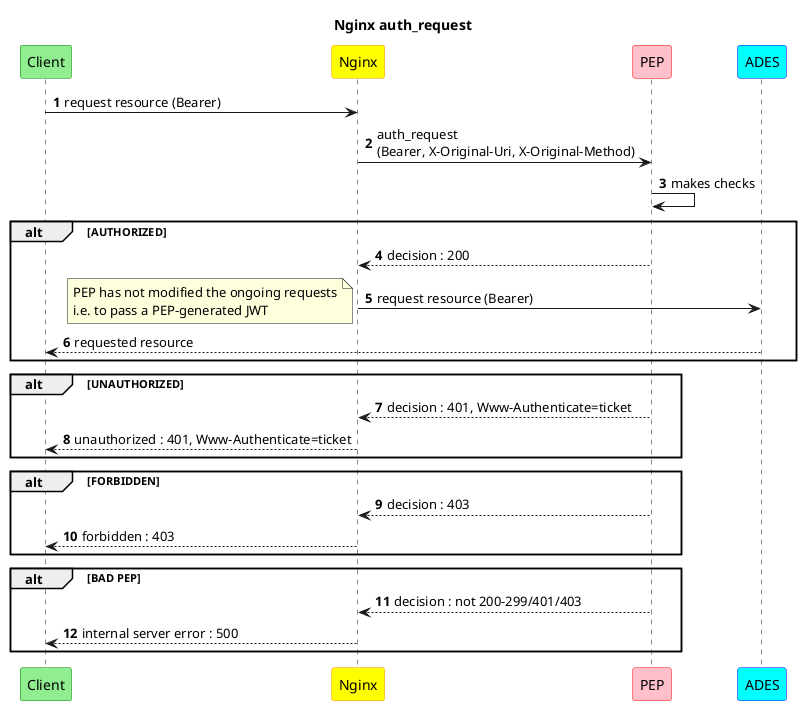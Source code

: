 @startuml
title Nginx auth_request

hide stereotype

skinparam participant<<client>> {
  BackgroundColor LightGreen
  BorderColor Green
}
skinparam participant<<nginx>> {
  BackgroundColor Yellow
  BorderColor DarkOrange
}
skinparam participant<<pep>> {
  BackgroundColor Pink
  BorderColor Red
}
skinparam participant<<ades>> {
  BackgroundColor Cyan
  BorderColor Blue
}

participant "Client" as client<<client>> order 10
participant "Nginx" as nginx<<nginx>> order 20
participant "PEP" as pep<<pep>> order 30
participant "ADES" as ades<<ades>> order 40

autonumber
client -> nginx : request resource (Bearer)
nginx -> pep : auth_request\n(Bearer, X-Original-Uri, X-Original-Method)
pep -> pep : makes checks

alt AUTHORIZED
  nginx <-- pep : decision : 200
  nginx -> ades : request resource (Bearer)
  note left: PEP has not modified the ongoing requests\ni.e. to pass a PEP-generated JWT
  client <-- ades : requested resource
end

alt UNAUTHORIZED
  nginx <-- pep : decision : 401, Www-Authenticate=ticket
  client <-- nginx : unauthorized : 401, Www-Authenticate=ticket
end

alt FORBIDDEN
  nginx <-- pep : decision : 403
  client <-- nginx : forbidden : 403
end

alt BAD PEP
  nginx <-- pep : decision : not 200-299/401/403
  client <-- nginx : internal server error : 500
end

@enduml